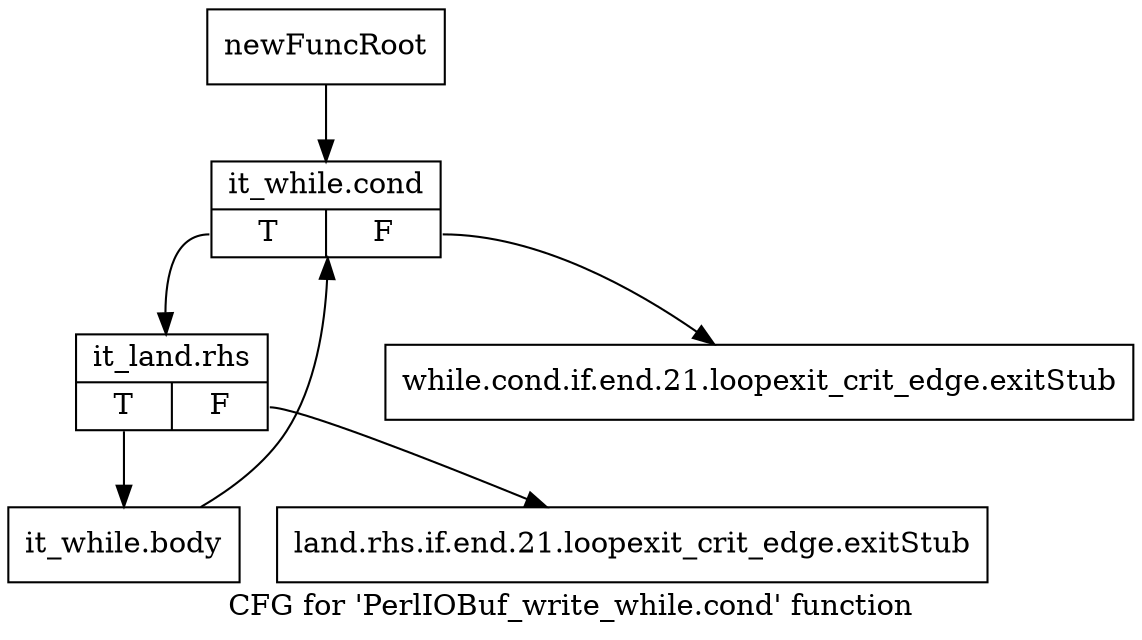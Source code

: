 digraph "CFG for 'PerlIOBuf_write_while.cond' function" {
	label="CFG for 'PerlIOBuf_write_while.cond' function";

	Node0x4db3fd0 [shape=record,label="{newFuncRoot}"];
	Node0x4db3fd0 -> Node0x4db4960;
	Node0x4db4020 [shape=record,label="{while.cond.if.end.21.loopexit_crit_edge.exitStub}"];
	Node0x4db4070 [shape=record,label="{land.rhs.if.end.21.loopexit_crit_edge.exitStub}"];
	Node0x4db4960 [shape=record,label="{it_while.cond|{<s0>T|<s1>F}}"];
	Node0x4db4960:s0 -> Node0x4db49b0;
	Node0x4db4960:s1 -> Node0x4db4020;
	Node0x4db49b0 [shape=record,label="{it_land.rhs|{<s0>T|<s1>F}}"];
	Node0x4db49b0:s0 -> Node0x4db4a00;
	Node0x4db49b0:s1 -> Node0x4db4070;
	Node0x4db4a00 [shape=record,label="{it_while.body}"];
	Node0x4db4a00 -> Node0x4db4960;
}
